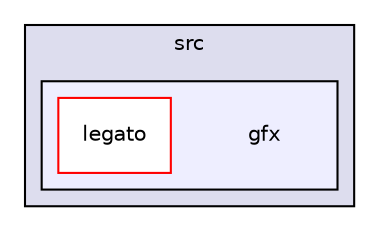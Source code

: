 digraph "C:/Harmony3/gfx/middleware/legato/library/src/gfx" {
  compound=true
  node [ fontsize="10", fontname="Helvetica"];
  edge [ labelfontsize="10", labelfontname="Helvetica"];
  subgraph clusterdir_0100ca59d57b37c13a541787d264e24a {
    graph [ bgcolor="#ddddee", pencolor="black", label="src" fontname="Helvetica", fontsize="10", URL="dir_0100ca59d57b37c13a541787d264e24a.html"]
  subgraph clusterdir_1508051434a21666994f289764e37d02 {
    graph [ bgcolor="#eeeeff", pencolor="black", label="" URL="dir_1508051434a21666994f289764e37d02.html"];
    dir_1508051434a21666994f289764e37d02 [shape=plaintext label="gfx"];
    dir_9f5729dad30c3a99415d090dcffece40 [shape=box label="legato" color="red" fillcolor="white" style="filled" URL="dir_9f5729dad30c3a99415d090dcffece40.html"];
  }
  }
}

